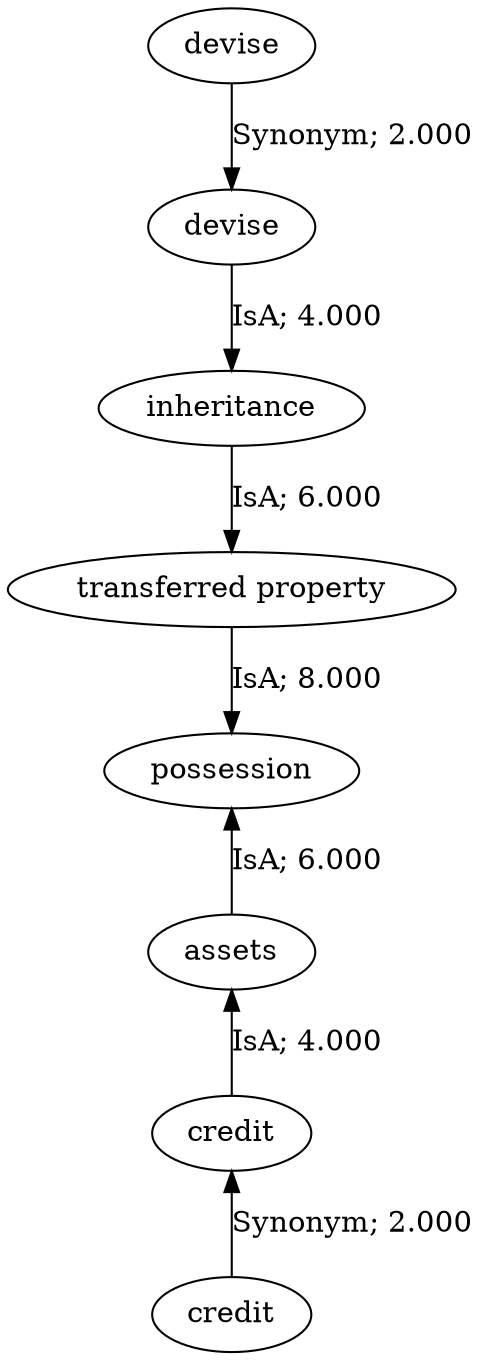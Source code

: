// The path the concepts from "devise" to "credit".Path Length: 7; Weight Sum: 32.0; Average Weight: 4.571428571428571
digraph "8_b---devise-credit---PLen7_WSum32.000_WAvg4.571" {
	0 [label=devise]
	1 [label=devise]
	2 [label=inheritance]
	3 [label="transferred property"]
	4 [label=possession]
	5 [label=assets]
	6 [label=credit]
	7 [label=credit]
	0 -> 1 [label="Synonym; 2.000" dir=forward weight=2.000]
	1 -> 2 [label="IsA; 4.000" dir=forward weight=4.000]
	2 -> 3 [label="IsA; 6.000" dir=forward weight=6.000]
	3 -> 4 [label="IsA; 8.000" dir=forward weight=8.000]
	4 -> 5 [label="IsA; 6.000" dir=back weight=6.000]
	5 -> 6 [label="IsA; 4.000" dir=back weight=4.000]
	6 -> 7 [label="Synonym; 2.000" dir=back weight=2.000]
}
